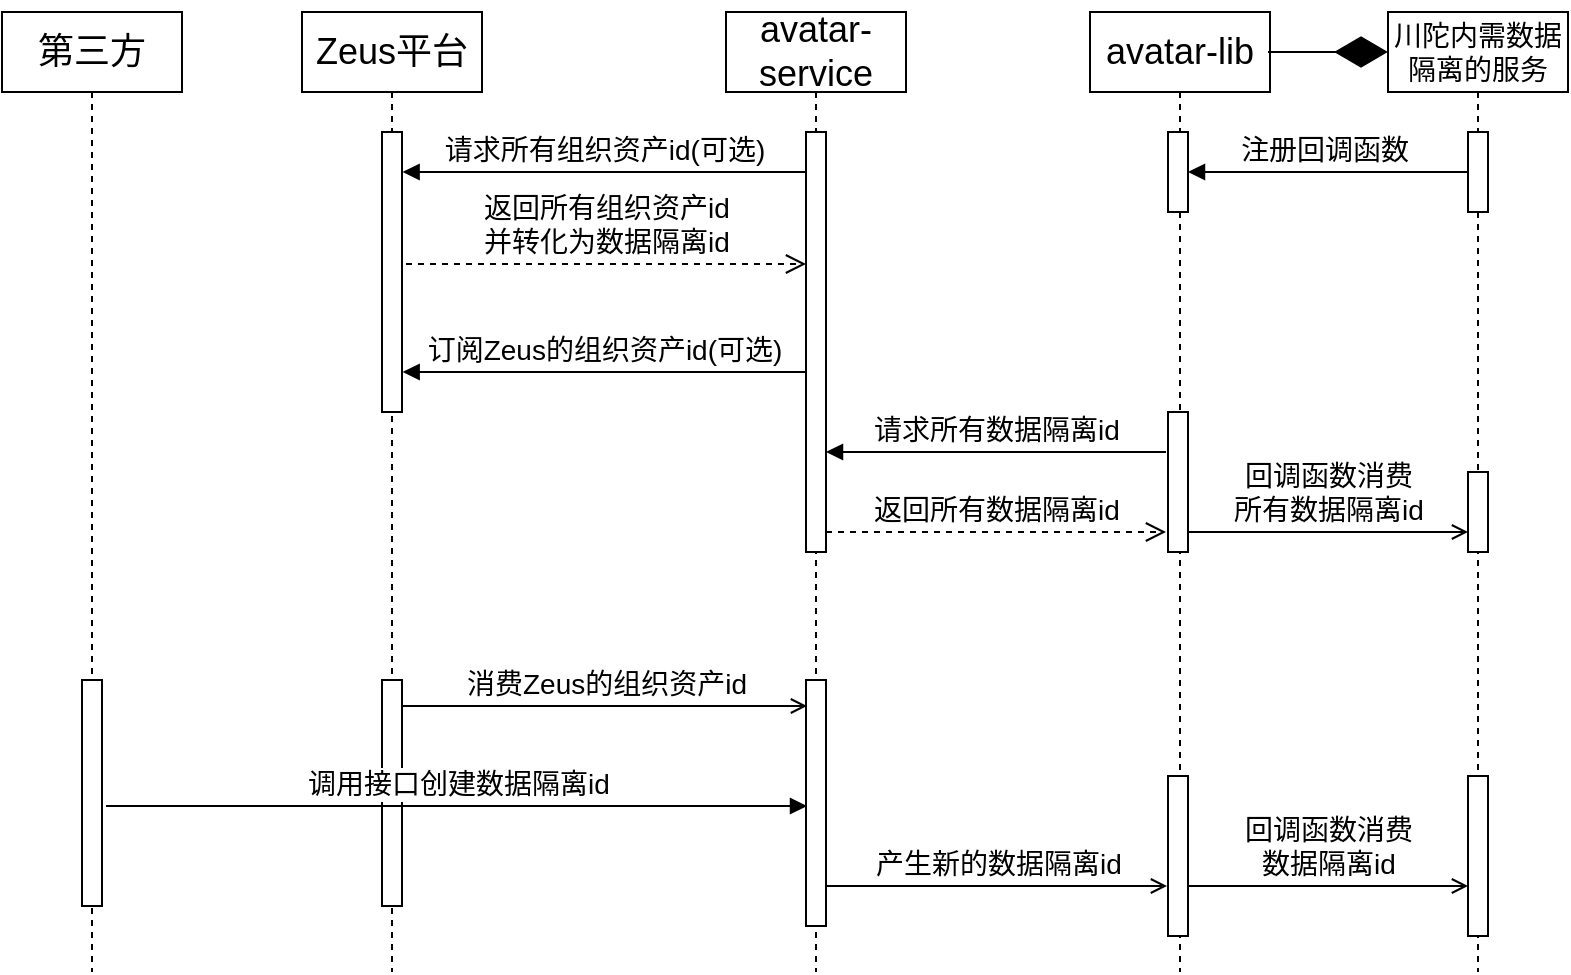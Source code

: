 <mxfile version="21.8.2" type="github">
  <diagram name="Page-1" id="e7e014a7-5840-1c2e-5031-d8a46d1fe8dd">
    <mxGraphModel dx="2364" dy="658" grid="1" gridSize="10" guides="1" tooltips="1" connect="1" arrows="1" fold="1" page="1" pageScale="1" pageWidth="1169" pageHeight="826" background="none" math="0" shadow="0">
      <root>
        <mxCell id="0" />
        <mxCell id="1" parent="0" />
        <mxCell id="LrQh9-DmiU1aHjZgSh-4-47" value="&lt;font style=&quot;font-size: 18px;&quot;&gt;avatar-lib&lt;/font&gt;" style="shape=umlLifeline;perimeter=lifelinePerimeter;whiteSpace=wrap;html=1;container=1;dropTarget=0;collapsible=0;recursiveResize=0;outlineConnect=0;portConstraint=eastwest;newEdgeStyle={&quot;curved&quot;:0,&quot;rounded&quot;:0};" parent="1" vertex="1">
          <mxGeometry x="272" y="130" width="90" height="480" as="geometry" />
        </mxCell>
        <mxCell id="LrQh9-DmiU1aHjZgSh-4-56" value="" style="html=1;points=[[0,0,0,0,5],[0,1,0,0,-5],[1,0,0,0,5],[1,1,0,0,-5]];perimeter=orthogonalPerimeter;outlineConnect=0;targetShapes=umlLifeline;portConstraint=eastwest;newEdgeStyle={&quot;curved&quot;:0,&quot;rounded&quot;:0};" parent="LrQh9-DmiU1aHjZgSh-4-47" vertex="1">
          <mxGeometry x="39" y="200" width="10" height="70" as="geometry" />
        </mxCell>
        <mxCell id="LrQh9-DmiU1aHjZgSh-4-83" value="" style="html=1;points=[[0,0,0,0,5],[0,1,0,0,-5],[1,0,0,0,5],[1,1,0,0,-5]];perimeter=orthogonalPerimeter;outlineConnect=0;targetShapes=umlLifeline;portConstraint=eastwest;newEdgeStyle={&quot;curved&quot;:0,&quot;rounded&quot;:0};" parent="LrQh9-DmiU1aHjZgSh-4-47" vertex="1">
          <mxGeometry x="39" y="382" width="10" height="80" as="geometry" />
        </mxCell>
        <mxCell id="yZCig1Jzy-CK-r4enCLX-46" value="" style="html=1;points=[[0,0,0,0,5],[0,1,0,0,-5],[1,0,0,0,5],[1,1,0,0,-5]];perimeter=orthogonalPerimeter;outlineConnect=0;targetShapes=umlLifeline;portConstraint=eastwest;newEdgeStyle={&quot;curved&quot;:0,&quot;rounded&quot;:0};" vertex="1" parent="LrQh9-DmiU1aHjZgSh-4-47">
          <mxGeometry x="39" y="60" width="10" height="40" as="geometry" />
        </mxCell>
        <mxCell id="LrQh9-DmiU1aHjZgSh-4-48" value="&lt;font style=&quot;font-size: 14px;&quot;&gt;川陀内需数据隔离的服务&lt;/font&gt;" style="shape=umlLifeline;perimeter=lifelinePerimeter;whiteSpace=wrap;html=1;container=1;dropTarget=0;collapsible=0;recursiveResize=0;outlineConnect=0;portConstraint=eastwest;newEdgeStyle={&quot;curved&quot;:0,&quot;rounded&quot;:0};" parent="1" vertex="1">
          <mxGeometry x="421" y="130" width="90" height="480" as="geometry" />
        </mxCell>
        <mxCell id="yZCig1Jzy-CK-r4enCLX-9" value="" style="html=1;points=[[0,0,0,0,5],[0,1,0,0,-5],[1,0,0,0,5],[1,1,0,0,-5]];perimeter=orthogonalPerimeter;outlineConnect=0;targetShapes=umlLifeline;portConstraint=eastwest;newEdgeStyle={&quot;curved&quot;:0,&quot;rounded&quot;:0};" vertex="1" parent="LrQh9-DmiU1aHjZgSh-4-48">
          <mxGeometry x="40" y="230" width="10" height="40" as="geometry" />
        </mxCell>
        <mxCell id="yZCig1Jzy-CK-r4enCLX-10" value="" style="html=1;points=[[0,0,0,0,5],[0,1,0,0,-5],[1,0,0,0,5],[1,1,0,0,-5]];perimeter=orthogonalPerimeter;outlineConnect=0;targetShapes=umlLifeline;portConstraint=eastwest;newEdgeStyle={&quot;curved&quot;:0,&quot;rounded&quot;:0};" vertex="1" parent="LrQh9-DmiU1aHjZgSh-4-48">
          <mxGeometry x="40" y="60" width="10" height="40" as="geometry" />
        </mxCell>
        <mxCell id="LrQh9-DmiU1aHjZgSh-4-49" value="&lt;font style=&quot;font-size: 18px;&quot;&gt;avatar-service&lt;/font&gt;" style="shape=umlLifeline;perimeter=lifelinePerimeter;whiteSpace=wrap;html=1;container=1;dropTarget=0;collapsible=0;recursiveResize=0;outlineConnect=0;portConstraint=eastwest;newEdgeStyle={&quot;curved&quot;:0,&quot;rounded&quot;:0};" parent="1" vertex="1">
          <mxGeometry x="90" y="130" width="90" height="480" as="geometry" />
        </mxCell>
        <mxCell id="LrQh9-DmiU1aHjZgSh-4-75" value="" style="html=1;points=[[0,0,0,0,5],[0,1,0,0,-5],[1,0,0,0,5],[1,1,0,0,-5]];perimeter=orthogonalPerimeter;outlineConnect=0;targetShapes=umlLifeline;portConstraint=eastwest;newEdgeStyle={&quot;curved&quot;:0,&quot;rounded&quot;:0};" parent="LrQh9-DmiU1aHjZgSh-4-49" vertex="1">
          <mxGeometry x="40" y="60" width="10" height="210" as="geometry" />
        </mxCell>
        <mxCell id="yZCig1Jzy-CK-r4enCLX-16" value="" style="html=1;points=[[0,0,0,0,5],[0,1,0,0,-5],[1,0,0,0,5],[1,1,0,0,-5]];perimeter=orthogonalPerimeter;outlineConnect=0;targetShapes=umlLifeline;portConstraint=eastwest;newEdgeStyle={&quot;curved&quot;:0,&quot;rounded&quot;:0};" vertex="1" parent="LrQh9-DmiU1aHjZgSh-4-49">
          <mxGeometry x="40" y="334" width="10" height="123" as="geometry" />
        </mxCell>
        <mxCell id="LrQh9-DmiU1aHjZgSh-4-76" value="&lt;span style=&quot;font-size: 14px;&quot;&gt;请求所有数据隔离id&lt;/span&gt;" style="html=1;verticalAlign=bottom;endArrow=block;curved=0;rounded=0;entryX=1;entryY=0;entryDx=0;entryDy=5;" parent="1" edge="1">
          <mxGeometry relative="1" as="geometry">
            <mxPoint x="310" y="350" as="sourcePoint" />
            <mxPoint x="140" y="350" as="targetPoint" />
          </mxGeometry>
        </mxCell>
        <mxCell id="LrQh9-DmiU1aHjZgSh-4-77" value="&lt;font style=&quot;font-size: 14px;&quot;&gt;返回所有数据隔离id&lt;/font&gt;" style="html=1;verticalAlign=bottom;endArrow=open;dashed=1;endSize=8;curved=0;rounded=0;exitX=1;exitY=1;exitDx=0;exitDy=-5;" parent="1" edge="1">
          <mxGeometry relative="1" as="geometry">
            <mxPoint x="310" y="390" as="targetPoint" />
            <mxPoint x="140" y="390" as="sourcePoint" />
          </mxGeometry>
        </mxCell>
        <mxCell id="yZCig1Jzy-CK-r4enCLX-11" value="&lt;font style=&quot;font-size: 18px;&quot;&gt;Zeus平台&lt;/font&gt;" style="shape=umlLifeline;perimeter=lifelinePerimeter;whiteSpace=wrap;html=1;container=1;dropTarget=0;collapsible=0;recursiveResize=0;outlineConnect=0;portConstraint=eastwest;newEdgeStyle={&quot;curved&quot;:0,&quot;rounded&quot;:0};" vertex="1" parent="1">
          <mxGeometry x="-122" y="130" width="90" height="480" as="geometry" />
        </mxCell>
        <mxCell id="yZCig1Jzy-CK-r4enCLX-17" value="" style="html=1;points=[[0,0,0,0,5],[0,1,0,0,-5],[1,0,0,0,5],[1,1,0,0,-5]];perimeter=orthogonalPerimeter;outlineConnect=0;targetShapes=umlLifeline;portConstraint=eastwest;newEdgeStyle={&quot;curved&quot;:0,&quot;rounded&quot;:0};" vertex="1" parent="yZCig1Jzy-CK-r4enCLX-11">
          <mxGeometry x="40" y="334" width="10" height="113" as="geometry" />
        </mxCell>
        <mxCell id="yZCig1Jzy-CK-r4enCLX-24" value="" style="html=1;points=[[0,0,0,0,5],[0,1,0,0,-5],[1,0,0,0,5],[1,1,0,0,-5]];perimeter=orthogonalPerimeter;outlineConnect=0;targetShapes=umlLifeline;portConstraint=eastwest;newEdgeStyle={&quot;curved&quot;:0,&quot;rounded&quot;:0};" vertex="1" parent="yZCig1Jzy-CK-r4enCLX-11">
          <mxGeometry x="40" y="60" width="10" height="140" as="geometry" />
        </mxCell>
        <mxCell id="yZCig1Jzy-CK-r4enCLX-19" value="&lt;span style=&quot;font-size: 18px;&quot;&gt;第三方&lt;/span&gt;" style="shape=umlLifeline;perimeter=lifelinePerimeter;whiteSpace=wrap;html=1;container=1;dropTarget=0;collapsible=0;recursiveResize=0;outlineConnect=0;portConstraint=eastwest;newEdgeStyle={&quot;curved&quot;:0,&quot;rounded&quot;:0};" vertex="1" parent="1">
          <mxGeometry x="-272" y="130" width="90" height="480" as="geometry" />
        </mxCell>
        <mxCell id="yZCig1Jzy-CK-r4enCLX-20" value="" style="html=1;points=[[0,0,0,0,5],[0,1,0,0,-5],[1,0,0,0,5],[1,1,0,0,-5]];perimeter=orthogonalPerimeter;outlineConnect=0;targetShapes=umlLifeline;portConstraint=eastwest;newEdgeStyle={&quot;curved&quot;:0,&quot;rounded&quot;:0};" vertex="1" parent="yZCig1Jzy-CK-r4enCLX-19">
          <mxGeometry x="40" y="334" width="10" height="113" as="geometry" />
        </mxCell>
        <mxCell id="yZCig1Jzy-CK-r4enCLX-25" value="&lt;span style=&quot;font-size: 14px;&quot;&gt;请求所有组织资产id(可选)&lt;/span&gt;" style="html=1;verticalAlign=bottom;endArrow=block;curved=0;rounded=0;" edge="1" parent="1">
          <mxGeometry relative="1" as="geometry">
            <mxPoint x="130" y="210" as="sourcePoint" />
            <mxPoint x="-71.692" y="210" as="targetPoint" />
          </mxGeometry>
        </mxCell>
        <mxCell id="yZCig1Jzy-CK-r4enCLX-26" value="&lt;font style=&quot;font-size: 14px;&quot;&gt;返回所有组织资产id&lt;br&gt;并转化为数据隔离id&lt;/font&gt;" style="html=1;verticalAlign=bottom;endArrow=open;dashed=1;endSize=8;curved=0;rounded=0;" edge="1" parent="1">
          <mxGeometry relative="1" as="geometry">
            <mxPoint x="130" y="256.0" as="targetPoint" />
            <mxPoint x="-70" y="256" as="sourcePoint" />
          </mxGeometry>
        </mxCell>
        <mxCell id="yZCig1Jzy-CK-r4enCLX-30" value="" style="endArrow=diamondThin;endFill=1;endSize=24;html=1;rounded=0;" edge="1" parent="1">
          <mxGeometry width="160" relative="1" as="geometry">
            <mxPoint x="361" y="150" as="sourcePoint" />
            <mxPoint x="421" y="150" as="targetPoint" />
          </mxGeometry>
        </mxCell>
        <mxCell id="yZCig1Jzy-CK-r4enCLX-32" value="" style="html=1;points=[[0,0,0,0,5],[0,1,0,0,-5],[1,0,0,0,5],[1,1,0,0,-5]];perimeter=orthogonalPerimeter;outlineConnect=0;targetShapes=umlLifeline;portConstraint=eastwest;newEdgeStyle={&quot;curved&quot;:0,&quot;rounded&quot;:0};" vertex="1" parent="1">
          <mxGeometry x="461" y="512" width="10" height="80" as="geometry" />
        </mxCell>
        <mxCell id="yZCig1Jzy-CK-r4enCLX-36" value="&lt;font style=&quot;font-size: 14px;&quot;&gt;订阅Zeus的组织资产id(可选)&lt;/font&gt;" style="html=1;verticalAlign=bottom;endArrow=block;curved=0;rounded=0;" edge="1" parent="1">
          <mxGeometry width="80" relative="1" as="geometry">
            <mxPoint x="130" y="310" as="sourcePoint" />
            <mxPoint x="-71.661" y="310" as="targetPoint" />
            <Array as="points">
              <mxPoint x="45" y="310" />
            </Array>
          </mxGeometry>
        </mxCell>
        <mxCell id="yZCig1Jzy-CK-r4enCLX-39" value="&lt;font style=&quot;font-size: 14px;&quot;&gt;调用接口创建数据隔离id&lt;/font&gt;" style="html=1;verticalAlign=bottom;endArrow=block;curved=0;rounded=0;" edge="1" parent="1">
          <mxGeometry width="80" relative="1" as="geometry">
            <mxPoint x="-220" y="527" as="sourcePoint" />
            <mxPoint x="130.5" y="527" as="targetPoint" />
            <Array as="points">
              <mxPoint x="-114" y="527" />
            </Array>
          </mxGeometry>
        </mxCell>
        <mxCell id="yZCig1Jzy-CK-r4enCLX-40" value="&lt;font style=&quot;font-size: 14px;&quot;&gt;消费Zeus的&lt;span style=&quot;background-color: rgb(255, 255, 255);&quot;&gt;组织资产id&lt;/span&gt;&lt;/font&gt;" style="html=1;verticalAlign=bottom;labelBackgroundColor=none;endArrow=open;endFill=0;rounded=0;" edge="1" parent="1" source="yZCig1Jzy-CK-r4enCLX-17">
          <mxGeometry width="160" relative="1" as="geometry">
            <mxPoint x="-70" y="477" as="sourcePoint" />
            <mxPoint x="130.5" y="477" as="targetPoint" />
          </mxGeometry>
        </mxCell>
        <mxCell id="yZCig1Jzy-CK-r4enCLX-41" value="&lt;span style=&quot;font-size: 14px;&quot;&gt;注册回调函数&amp;nbsp;&lt;/span&gt;" style="html=1;verticalAlign=bottom;endArrow=block;curved=0;rounded=0;" edge="1" parent="1">
          <mxGeometry width="80" relative="1" as="geometry">
            <mxPoint x="461" y="210" as="sourcePoint" />
            <mxPoint x="321" y="210" as="targetPoint" />
            <Array as="points">
              <mxPoint x="411" y="210" />
            </Array>
          </mxGeometry>
        </mxCell>
        <mxCell id="yZCig1Jzy-CK-r4enCLX-42" value="&lt;font style=&quot;font-size: 14px;&quot;&gt;回调函数消费&lt;br style=&quot;border-color: var(--border-color); background-color: rgb(255, 255, 255); text-align: left;&quot;&gt;&lt;span style=&quot;border-color: var(--border-color); background-color: rgb(255, 255, 255); text-align: left;&quot;&gt;所有数据隔离id&lt;/span&gt;&lt;/font&gt;" style="html=1;verticalAlign=bottom;labelBackgroundColor=none;endArrow=open;endFill=0;rounded=0;" edge="1" parent="1">
          <mxGeometry width="160" relative="1" as="geometry">
            <mxPoint x="321" y="390" as="sourcePoint" />
            <mxPoint x="461" y="390" as="targetPoint" />
          </mxGeometry>
        </mxCell>
        <mxCell id="yZCig1Jzy-CK-r4enCLX-43" value="&lt;font style=&quot;font-size: 14px;&quot;&gt;产生新的数据隔离id&lt;/font&gt;" style="html=1;verticalAlign=bottom;labelBackgroundColor=none;endArrow=open;endFill=0;rounded=0;" edge="1" parent="1">
          <mxGeometry width="160" relative="1" as="geometry">
            <mxPoint x="140" y="567" as="sourcePoint" />
            <mxPoint x="310.5" y="567" as="targetPoint" />
            <mxPoint as="offset" />
          </mxGeometry>
        </mxCell>
        <mxCell id="yZCig1Jzy-CK-r4enCLX-44" value="&lt;font style=&quot;font-size: 14px;&quot;&gt;回调函数消费&lt;br style=&quot;border-color: var(--border-color); background-color: rgb(255, 255, 255); text-align: left;&quot;&gt;&lt;span style=&quot;border-color: var(--border-color); background-color: rgb(255, 255, 255); text-align: left;&quot;&gt;数据隔离id&lt;/span&gt;&lt;/font&gt;" style="html=1;verticalAlign=bottom;labelBackgroundColor=none;endArrow=open;endFill=0;rounded=0;" edge="1" parent="1" target="yZCig1Jzy-CK-r4enCLX-32">
          <mxGeometry width="160" relative="1" as="geometry">
            <mxPoint x="321" y="567" as="sourcePoint" />
            <mxPoint x="451" y="567" as="targetPoint" />
            <mxPoint as="offset" />
          </mxGeometry>
        </mxCell>
      </root>
    </mxGraphModel>
  </diagram>
</mxfile>
